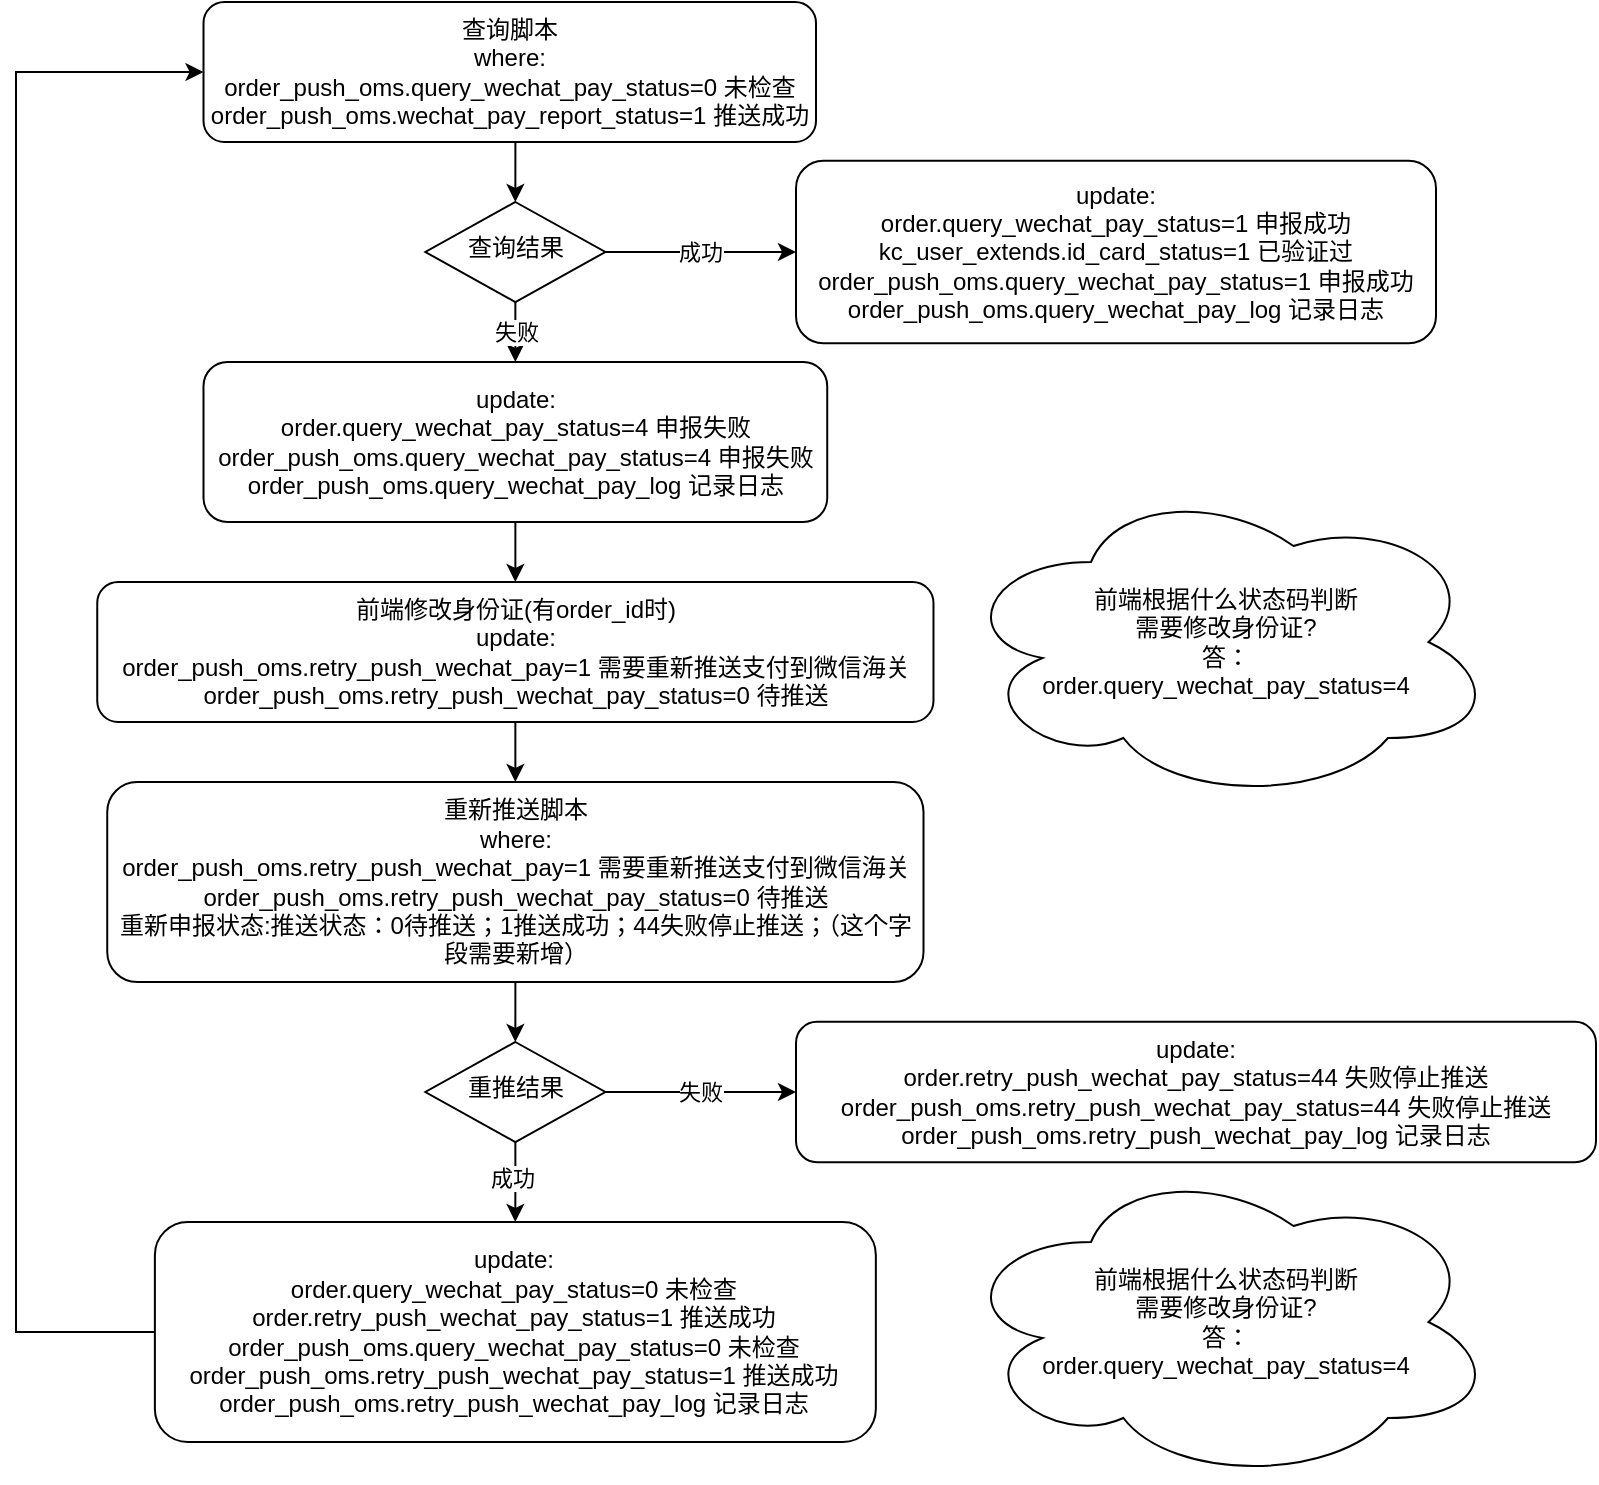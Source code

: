 <mxfile version="13.10.0" type="github">
  <diagram id="C5RBs43oDa-KdzZeNtuy" name="Page-1">
    <mxGraphModel dx="1567" dy="490" grid="1" gridSize="10" guides="1" tooltips="1" connect="1" arrows="1" fold="1" page="1" pageScale="1" pageWidth="827" pageHeight="1169" math="0" shadow="0">
      <root>
        <mxCell id="WIyWlLk6GJQsqaUBKTNV-0" />
        <mxCell id="WIyWlLk6GJQsqaUBKTNV-1" parent="WIyWlLk6GJQsqaUBKTNV-0" />
        <mxCell id="5KFbZfeuZQC9tGoLkEzS-4" style="edgeStyle=orthogonalEdgeStyle;rounded=0;orthogonalLoop=1;jettySize=auto;html=1;exitX=0.5;exitY=1;exitDx=0;exitDy=0;entryX=0.5;entryY=0;entryDx=0;entryDy=0;" edge="1" parent="WIyWlLk6GJQsqaUBKTNV-1" source="5KFbZfeuZQC9tGoLkEzS-5" target="5KFbZfeuZQC9tGoLkEzS-8">
          <mxGeometry relative="1" as="geometry" />
        </mxCell>
        <mxCell id="5KFbZfeuZQC9tGoLkEzS-5" value="查询脚本&lt;br&gt;where:&lt;br&gt;order_push_oms.query_wechat_pay_status=0 未检查&lt;br&gt;order_push_oms.wechat_pay_report_status=1 推送成功" style="rounded=1;whiteSpace=wrap;html=1;fontSize=12;glass=0;strokeWidth=1;shadow=0;" vertex="1" parent="WIyWlLk6GJQsqaUBKTNV-1">
          <mxGeometry x="63.75" y="30" width="306.25" height="70" as="geometry" />
        </mxCell>
        <mxCell id="5KFbZfeuZQC9tGoLkEzS-6" value="失败" style="edgeStyle=orthogonalEdgeStyle;rounded=0;orthogonalLoop=1;jettySize=auto;html=1;exitX=0.5;exitY=1;exitDx=0;exitDy=0;entryX=0.5;entryY=0;entryDx=0;entryDy=0;" edge="1" parent="WIyWlLk6GJQsqaUBKTNV-1" source="5KFbZfeuZQC9tGoLkEzS-8" target="5KFbZfeuZQC9tGoLkEzS-13">
          <mxGeometry relative="1" as="geometry" />
        </mxCell>
        <mxCell id="5KFbZfeuZQC9tGoLkEzS-7" value="成功" style="edgeStyle=orthogonalEdgeStyle;rounded=0;orthogonalLoop=1;jettySize=auto;html=1;exitX=1;exitY=0.5;exitDx=0;exitDy=0;entryX=0;entryY=0.5;entryDx=0;entryDy=0;" edge="1" parent="WIyWlLk6GJQsqaUBKTNV-1" source="5KFbZfeuZQC9tGoLkEzS-8" target="5KFbZfeuZQC9tGoLkEzS-9">
          <mxGeometry relative="1" as="geometry" />
        </mxCell>
        <mxCell id="5KFbZfeuZQC9tGoLkEzS-8" value="查询结果" style="rhombus;whiteSpace=wrap;html=1;shadow=0;fontFamily=Helvetica;fontSize=12;align=center;strokeWidth=1;spacing=6;spacingTop=-4;" vertex="1" parent="WIyWlLk6GJQsqaUBKTNV-1">
          <mxGeometry x="174.68" y="130" width="90" height="50" as="geometry" />
        </mxCell>
        <mxCell id="5KFbZfeuZQC9tGoLkEzS-9" value="update:&lt;br&gt;order.query_wechat_pay_status=1&amp;nbsp;申报成功&lt;br&gt;kc_user_extends.id_card_status=1 已验证过&lt;br&gt;order_push_oms.query_wechat_pay_status=1&amp;nbsp;申报成功&lt;br&gt;order_push_oms.query_wechat_pay_log 记录日志" style="rounded=1;whiteSpace=wrap;html=1;fontSize=12;glass=0;strokeWidth=1;shadow=0;" vertex="1" parent="WIyWlLk6GJQsqaUBKTNV-1">
          <mxGeometry x="360" y="109.38" width="320" height="91.25" as="geometry" />
        </mxCell>
        <mxCell id="5KFbZfeuZQC9tGoLkEzS-10" style="edgeStyle=orthogonalEdgeStyle;rounded=0;orthogonalLoop=1;jettySize=auto;html=1;exitX=0.5;exitY=1;exitDx=0;exitDy=0;entryX=0.5;entryY=0;entryDx=0;entryDy=0;" edge="1" parent="WIyWlLk6GJQsqaUBKTNV-1" source="5KFbZfeuZQC9tGoLkEzS-11" target="5KFbZfeuZQC9tGoLkEzS-15">
          <mxGeometry relative="1" as="geometry" />
        </mxCell>
        <mxCell id="5KFbZfeuZQC9tGoLkEzS-11" value="前端修改身份证(有order_id时)&lt;br&gt;update:&lt;br&gt;order_push_oms.retry_push_wechat_pay=1&amp;nbsp;需要重新推送支付到微信海关&lt;br&gt;order_push_oms.retry_push_wechat_pay_status=0 待推送" style="rounded=1;whiteSpace=wrap;html=1;fontSize=12;glass=0;strokeWidth=1;shadow=0;" vertex="1" parent="WIyWlLk6GJQsqaUBKTNV-1">
          <mxGeometry x="10.62" y="320" width="418.12" height="70" as="geometry" />
        </mxCell>
        <mxCell id="5KFbZfeuZQC9tGoLkEzS-12" style="edgeStyle=orthogonalEdgeStyle;rounded=0;orthogonalLoop=1;jettySize=auto;html=1;exitX=0.5;exitY=1;exitDx=0;exitDy=0;entryX=0.5;entryY=0;entryDx=0;entryDy=0;" edge="1" parent="WIyWlLk6GJQsqaUBKTNV-1" source="5KFbZfeuZQC9tGoLkEzS-13" target="5KFbZfeuZQC9tGoLkEzS-11">
          <mxGeometry relative="1" as="geometry" />
        </mxCell>
        <mxCell id="5KFbZfeuZQC9tGoLkEzS-13" value="update:&lt;br&gt;order.query_wechat_pay_status=4 申报失败&lt;br&gt;order_push_oms.query_wechat_pay_status=4&amp;nbsp;申报失败&lt;br&gt;order_push_oms.query_wechat_pay_log 记录日志" style="rounded=1;whiteSpace=wrap;html=1;fontSize=12;glass=0;strokeWidth=1;shadow=0;" vertex="1" parent="WIyWlLk6GJQsqaUBKTNV-1">
          <mxGeometry x="63.75" y="210" width="311.87" height="80" as="geometry" />
        </mxCell>
        <mxCell id="5KFbZfeuZQC9tGoLkEzS-14" style="edgeStyle=orthogonalEdgeStyle;rounded=0;orthogonalLoop=1;jettySize=auto;html=1;exitX=0.5;exitY=1;exitDx=0;exitDy=0;entryX=0.5;entryY=0;entryDx=0;entryDy=0;" edge="1" parent="WIyWlLk6GJQsqaUBKTNV-1" source="5KFbZfeuZQC9tGoLkEzS-15" target="5KFbZfeuZQC9tGoLkEzS-21">
          <mxGeometry relative="1" as="geometry" />
        </mxCell>
        <mxCell id="5KFbZfeuZQC9tGoLkEzS-15" value="重新推送脚本&lt;br&gt;where:&lt;br&gt;order_push_oms.retry_push_wechat_pay=1&amp;nbsp;需要重新推送支付到微信海关&lt;br&gt;order_push_oms.retry_push_wechat_pay_status=0 待推送&lt;br&gt;重新申报状态:推送状态：0待推送；1推送成功；44失败停止推送；（这个字段需要新增）" style="rounded=1;whiteSpace=wrap;html=1;fontSize=12;glass=0;strokeWidth=1;shadow=0;" vertex="1" parent="WIyWlLk6GJQsqaUBKTNV-1">
          <mxGeometry x="15.62" y="420" width="408.13" height="100" as="geometry" />
        </mxCell>
        <mxCell id="5KFbZfeuZQC9tGoLkEzS-16" style="edgeStyle=orthogonalEdgeStyle;rounded=0;orthogonalLoop=1;jettySize=auto;html=1;exitX=0;exitY=0.5;exitDx=0;exitDy=0;entryX=0;entryY=0.5;entryDx=0;entryDy=0;" edge="1" parent="WIyWlLk6GJQsqaUBKTNV-1" source="5KFbZfeuZQC9tGoLkEzS-17" target="5KFbZfeuZQC9tGoLkEzS-5">
          <mxGeometry relative="1" as="geometry">
            <Array as="points">
              <mxPoint x="-30" y="695" />
              <mxPoint x="-30" y="65" />
            </Array>
          </mxGeometry>
        </mxCell>
        <mxCell id="5KFbZfeuZQC9tGoLkEzS-17" value="update:&lt;br&gt;order.query_wechat_pay_status=0 未检查&lt;br&gt;order.retry_push_wechat_pay_status=1 推送成功&lt;br&gt;order_push_oms.query_wechat_pay_status=0 未检查&lt;br&gt;order_push_oms.retry_push_wechat_pay_status=1 推送成功&lt;br&gt;order_push_oms.retry_push_wechat_pay_log 记录日志" style="rounded=1;whiteSpace=wrap;html=1;fontSize=12;glass=0;strokeWidth=1;shadow=0;" vertex="1" parent="WIyWlLk6GJQsqaUBKTNV-1">
          <mxGeometry x="39.44" y="640" width="360.48" height="110" as="geometry" />
        </mxCell>
        <mxCell id="5KFbZfeuZQC9tGoLkEzS-18" value="失败" style="edgeStyle=orthogonalEdgeStyle;rounded=0;orthogonalLoop=1;jettySize=auto;html=1;exitX=1;exitY=0.5;exitDx=0;exitDy=0;entryX=0;entryY=0.5;entryDx=0;entryDy=0;" edge="1" parent="WIyWlLk6GJQsqaUBKTNV-1" source="5KFbZfeuZQC9tGoLkEzS-21" target="5KFbZfeuZQC9tGoLkEzS-22">
          <mxGeometry relative="1" as="geometry" />
        </mxCell>
        <mxCell id="5KFbZfeuZQC9tGoLkEzS-19" style="edgeStyle=orthogonalEdgeStyle;rounded=0;orthogonalLoop=1;jettySize=auto;html=1;exitX=0.5;exitY=1;exitDx=0;exitDy=0;" edge="1" parent="WIyWlLk6GJQsqaUBKTNV-1" source="5KFbZfeuZQC9tGoLkEzS-21" target="5KFbZfeuZQC9tGoLkEzS-17">
          <mxGeometry relative="1" as="geometry" />
        </mxCell>
        <mxCell id="5KFbZfeuZQC9tGoLkEzS-20" value="成功" style="edgeLabel;html=1;align=center;verticalAlign=middle;resizable=0;points=[];" vertex="1" connectable="0" parent="5KFbZfeuZQC9tGoLkEzS-19">
          <mxGeometry x="-0.12" y="-2" relative="1" as="geometry">
            <mxPoint as="offset" />
          </mxGeometry>
        </mxCell>
        <mxCell id="5KFbZfeuZQC9tGoLkEzS-21" value="重推结果" style="rhombus;whiteSpace=wrap;html=1;shadow=0;fontFamily=Helvetica;fontSize=12;align=center;strokeWidth=1;spacing=6;spacingTop=-4;" vertex="1" parent="WIyWlLk6GJQsqaUBKTNV-1">
          <mxGeometry x="174.68" y="550" width="90" height="50" as="geometry" />
        </mxCell>
        <mxCell id="5KFbZfeuZQC9tGoLkEzS-22" value="update:&lt;br&gt;order.retry_push_wechat_pay_status=44 失败停止推送&lt;br&gt;order_push_oms.retry_push_wechat_pay_status=44 失败停止推送&lt;br&gt;order_push_oms.retry_push_wechat_pay_log 记录日志" style="rounded=1;whiteSpace=wrap;html=1;fontSize=12;glass=0;strokeWidth=1;shadow=0;" vertex="1" parent="WIyWlLk6GJQsqaUBKTNV-1">
          <mxGeometry x="360" y="539.92" width="400" height="70.16" as="geometry" />
        </mxCell>
        <mxCell id="5KFbZfeuZQC9tGoLkEzS-23" value="前端根据什么状态码判断&lt;br&gt;需要修改身份证?&lt;br&gt;答：&lt;br&gt;order.query_wechat_pay_status=4" style="ellipse;shape=cloud;whiteSpace=wrap;html=1;" vertex="1" parent="WIyWlLk6GJQsqaUBKTNV-1">
          <mxGeometry x="440" y="270" width="270" height="160" as="geometry" />
        </mxCell>
        <mxCell id="5KFbZfeuZQC9tGoLkEzS-24" value="前端根据什么状态码判断&lt;br&gt;需要修改身份证?&lt;br&gt;答：&lt;br&gt;order.query_wechat_pay_status=4" style="ellipse;shape=cloud;whiteSpace=wrap;html=1;" vertex="1" parent="WIyWlLk6GJQsqaUBKTNV-1">
          <mxGeometry x="440" y="610" width="270" height="160" as="geometry" />
        </mxCell>
      </root>
    </mxGraphModel>
  </diagram>
</mxfile>
